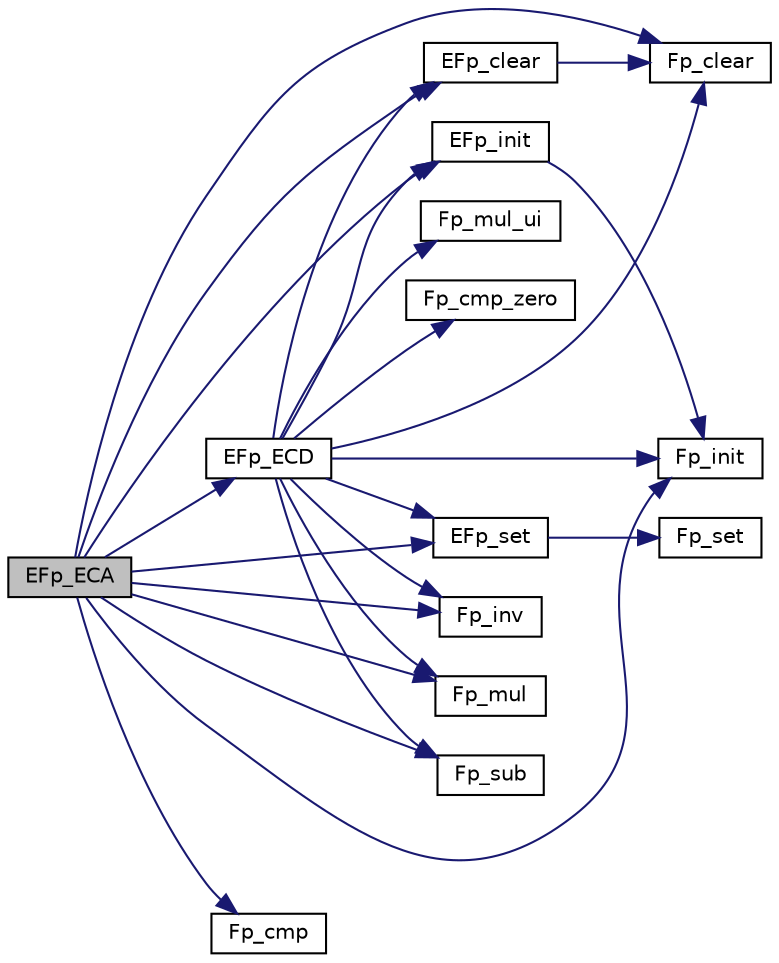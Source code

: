 digraph "EFp_ECA"
{
  edge [fontname="Helvetica",fontsize="10",labelfontname="Helvetica",labelfontsize="10"];
  node [fontname="Helvetica",fontsize="10",shape=record];
  rankdir="LR";
  Node22 [label="EFp_ECA",height=0.2,width=0.4,color="black", fillcolor="grey75", style="filled", fontcolor="black"];
  Node22 -> Node23 [color="midnightblue",fontsize="10",style="solid",fontname="Helvetica"];
  Node23 [label="EFp_clear",height=0.2,width=0.4,color="black", fillcolor="white", style="filled",URL="$bn__efp_8h.html#a8d12aae9ceed0cf06fffc1dc2c2aae40"];
  Node23 -> Node24 [color="midnightblue",fontsize="10",style="solid",fontname="Helvetica"];
  Node24 [label="Fp_clear",height=0.2,width=0.4,color="black", fillcolor="white", style="filled",URL="$bn__fp_8h.html#a8020d216e590f1a4e3ed197dac0920fc"];
  Node22 -> Node25 [color="midnightblue",fontsize="10",style="solid",fontname="Helvetica"];
  Node25 [label="EFp_ECD",height=0.2,width=0.4,color="black", fillcolor="white", style="filled",URL="$bn__efp_8h.html#a9ba98cee075d39257ea190cbe340dec5"];
  Node25 -> Node26 [color="midnightblue",fontsize="10",style="solid",fontname="Helvetica"];
  Node26 [label="Fp_cmp_zero",height=0.2,width=0.4,color="black", fillcolor="white", style="filled",URL="$bn__fp_8h.html#aec58d8f8fc7bd265254ec7154d7067db"];
  Node25 -> Node27 [color="midnightblue",fontsize="10",style="solid",fontname="Helvetica"];
  Node27 [label="EFp_init",height=0.2,width=0.4,color="black", fillcolor="white", style="filled",URL="$bn__efp_8h.html#a2b1c0fe61a09134e31640f1565a48ed1"];
  Node27 -> Node28 [color="midnightblue",fontsize="10",style="solid",fontname="Helvetica"];
  Node28 [label="Fp_init",height=0.2,width=0.4,color="black", fillcolor="white", style="filled",URL="$bn__fp_8h.html#af102c589736284034064b7c2283000cb"];
  Node25 -> Node29 [color="midnightblue",fontsize="10",style="solid",fontname="Helvetica"];
  Node29 [label="EFp_set",height=0.2,width=0.4,color="black", fillcolor="white", style="filled",URL="$bn__efp_8h.html#abb438750cc5bfec2da8cd2f3863a985f"];
  Node29 -> Node30 [color="midnightblue",fontsize="10",style="solid",fontname="Helvetica"];
  Node30 [label="Fp_set",height=0.2,width=0.4,color="black", fillcolor="white", style="filled",URL="$bn__fp_8h.html#ab986f83b75086cf6c3f40105c5ae23b8"];
  Node25 -> Node28 [color="midnightblue",fontsize="10",style="solid",fontname="Helvetica"];
  Node25 -> Node31 [color="midnightblue",fontsize="10",style="solid",fontname="Helvetica"];
  Node31 [label="Fp_mul_ui",height=0.2,width=0.4,color="black", fillcolor="white", style="filled",URL="$bn__fp_8h.html#ae5f57c940ac4e120f380e4bc2e9ff13d"];
  Node25 -> Node32 [color="midnightblue",fontsize="10",style="solid",fontname="Helvetica"];
  Node32 [label="Fp_inv",height=0.2,width=0.4,color="black", fillcolor="white", style="filled",URL="$bn__fp_8h.html#aed138c92bbb10803bffd0f8eb0c090ce"];
  Node25 -> Node33 [color="midnightblue",fontsize="10",style="solid",fontname="Helvetica"];
  Node33 [label="Fp_mul",height=0.2,width=0.4,color="black", fillcolor="white", style="filled",URL="$bn__fp_8h.html#a880fb156a0cc84e3483d481f9f22784e"];
  Node25 -> Node34 [color="midnightblue",fontsize="10",style="solid",fontname="Helvetica"];
  Node34 [label="Fp_sub",height=0.2,width=0.4,color="black", fillcolor="white", style="filled",URL="$bn__fp_8h.html#ac462212d662d8bd7041f5fa8df436c2d"];
  Node25 -> Node24 [color="midnightblue",fontsize="10",style="solid",fontname="Helvetica"];
  Node25 -> Node23 [color="midnightblue",fontsize="10",style="solid",fontname="Helvetica"];
  Node22 -> Node27 [color="midnightblue",fontsize="10",style="solid",fontname="Helvetica"];
  Node22 -> Node29 [color="midnightblue",fontsize="10",style="solid",fontname="Helvetica"];
  Node22 -> Node24 [color="midnightblue",fontsize="10",style="solid",fontname="Helvetica"];
  Node22 -> Node35 [color="midnightblue",fontsize="10",style="solid",fontname="Helvetica"];
  Node35 [label="Fp_cmp",height=0.2,width=0.4,color="black", fillcolor="white", style="filled",URL="$bn__fp_8h.html#a62942c9110cdc838f5658552ced10c44"];
  Node22 -> Node28 [color="midnightblue",fontsize="10",style="solid",fontname="Helvetica"];
  Node22 -> Node32 [color="midnightblue",fontsize="10",style="solid",fontname="Helvetica"];
  Node22 -> Node33 [color="midnightblue",fontsize="10",style="solid",fontname="Helvetica"];
  Node22 -> Node34 [color="midnightblue",fontsize="10",style="solid",fontname="Helvetica"];
}
